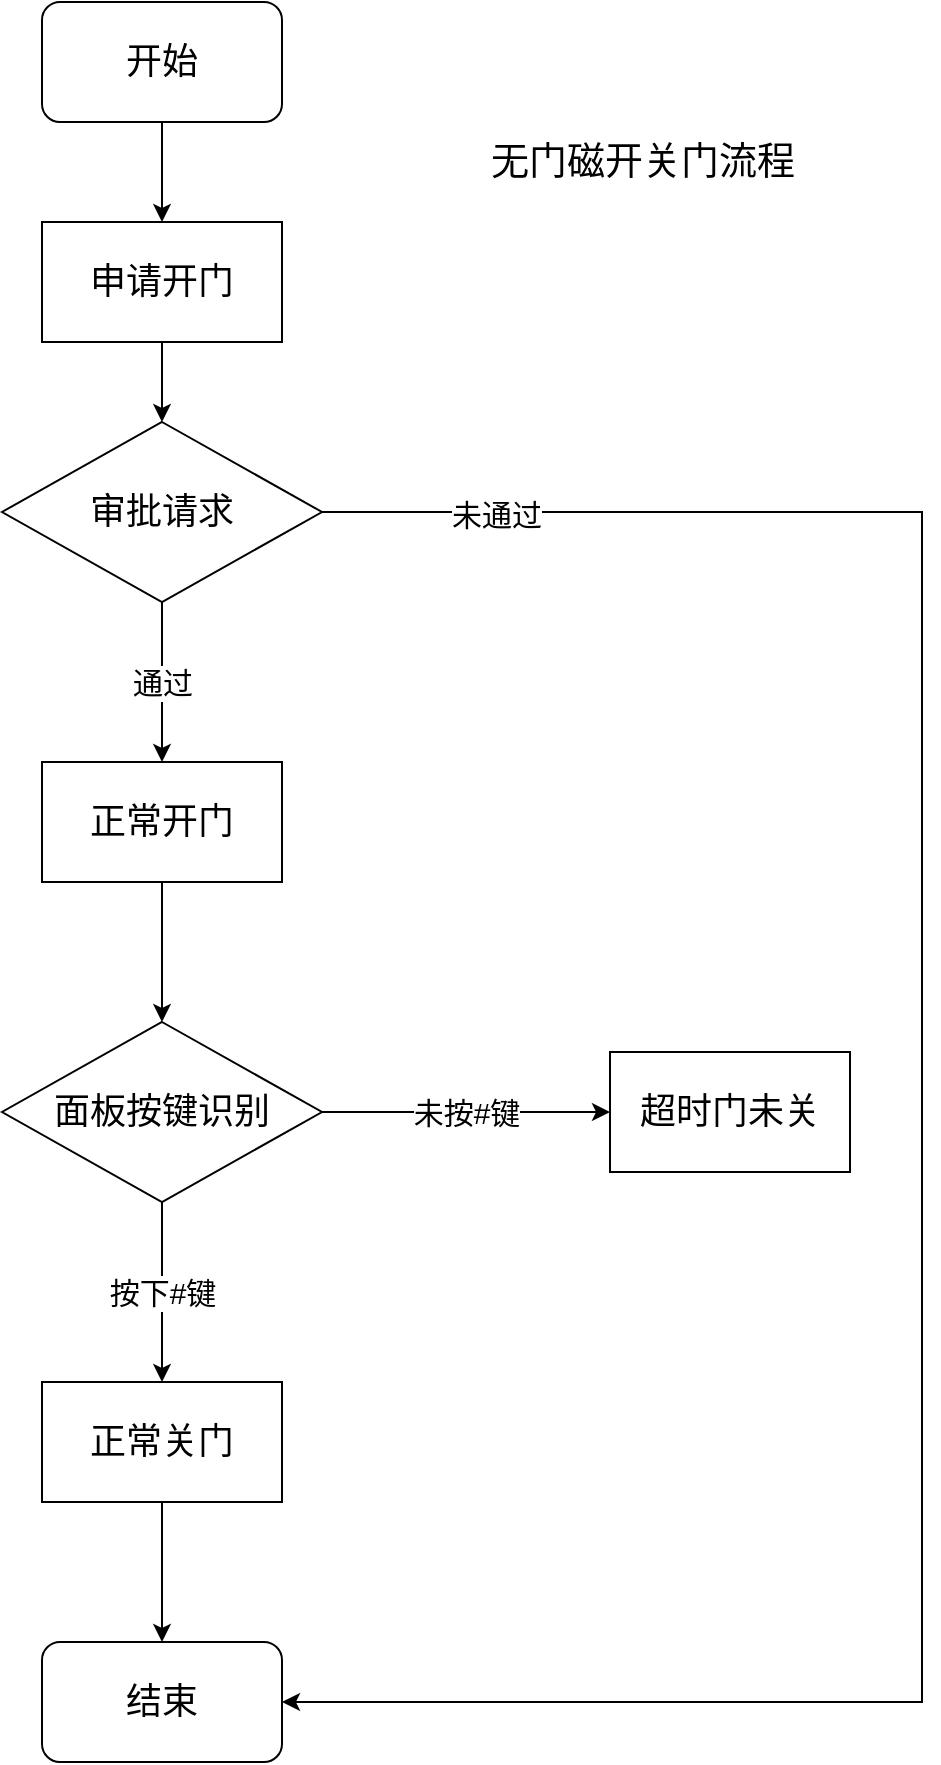 <mxfile version="21.3.2" type="github">
  <diagram name="第 1 页" id="izJ0LMEIjz0XsootpuC-">
    <mxGraphModel dx="954" dy="576" grid="1" gridSize="10" guides="1" tooltips="1" connect="1" arrows="1" fold="1" page="1" pageScale="1" pageWidth="827" pageHeight="1169" math="0" shadow="0">
      <root>
        <mxCell id="0" />
        <mxCell id="1" parent="0" />
        <mxCell id="JczZZoGLcIc2QyHTOoum-1" value="" style="edgeStyle=orthogonalEdgeStyle;rounded=0;orthogonalLoop=1;jettySize=auto;html=1;" edge="1" parent="1" source="JczZZoGLcIc2QyHTOoum-2" target="JczZZoGLcIc2QyHTOoum-8">
          <mxGeometry relative="1" as="geometry" />
        </mxCell>
        <mxCell id="JczZZoGLcIc2QyHTOoum-2" value="申请开门" style="rounded=0;whiteSpace=wrap;html=1;fontSize=18;" vertex="1" parent="1">
          <mxGeometry x="130" y="130" width="120" height="60" as="geometry" />
        </mxCell>
        <mxCell id="JczZZoGLcIc2QyHTOoum-3" value="" style="edgeStyle=orthogonalEdgeStyle;rounded=0;orthogonalLoop=1;jettySize=auto;html=1;" edge="1" parent="1" source="JczZZoGLcIc2QyHTOoum-4" target="JczZZoGLcIc2QyHTOoum-2">
          <mxGeometry relative="1" as="geometry" />
        </mxCell>
        <mxCell id="JczZZoGLcIc2QyHTOoum-4" value="开始" style="rounded=1;whiteSpace=wrap;html=1;fontSize=18;" vertex="1" parent="1">
          <mxGeometry x="130" y="20" width="120" height="60" as="geometry" />
        </mxCell>
        <mxCell id="JczZZoGLcIc2QyHTOoum-5" value="&lt;font style=&quot;font-size: 15px;&quot;&gt;通过&lt;/font&gt;" style="edgeStyle=orthogonalEdgeStyle;rounded=0;orthogonalLoop=1;jettySize=auto;html=1;entryX=0.5;entryY=0;entryDx=0;entryDy=0;" edge="1" parent="1" source="JczZZoGLcIc2QyHTOoum-8" target="JczZZoGLcIc2QyHTOoum-10">
          <mxGeometry relative="1" as="geometry">
            <mxPoint x="190" y="370" as="targetPoint" />
          </mxGeometry>
        </mxCell>
        <mxCell id="JczZZoGLcIc2QyHTOoum-6" style="edgeStyle=orthogonalEdgeStyle;rounded=0;orthogonalLoop=1;jettySize=auto;html=1;entryX=1;entryY=0.5;entryDx=0;entryDy=0;" edge="1" parent="1" source="JczZZoGLcIc2QyHTOoum-8" target="JczZZoGLcIc2QyHTOoum-20">
          <mxGeometry relative="1" as="geometry">
            <Array as="points">
              <mxPoint x="570" y="275" />
              <mxPoint x="570" y="870" />
            </Array>
          </mxGeometry>
        </mxCell>
        <mxCell id="JczZZoGLcIc2QyHTOoum-7" value="未通过" style="edgeLabel;html=1;align=center;verticalAlign=middle;resizable=0;points=[];fontSize=15;" vertex="1" connectable="0" parent="JczZZoGLcIc2QyHTOoum-6">
          <mxGeometry x="-0.858" y="-1" relative="1" as="geometry">
            <mxPoint as="offset" />
          </mxGeometry>
        </mxCell>
        <mxCell id="JczZZoGLcIc2QyHTOoum-8" value="审批请求" style="rhombus;whiteSpace=wrap;html=1;fontSize=18;" vertex="1" parent="1">
          <mxGeometry x="110" y="230" width="160" height="90" as="geometry" />
        </mxCell>
        <mxCell id="JczZZoGLcIc2QyHTOoum-9" value="" style="edgeStyle=orthogonalEdgeStyle;rounded=0;orthogonalLoop=1;jettySize=auto;html=1;" edge="1" parent="1" source="JczZZoGLcIc2QyHTOoum-10" target="JczZZoGLcIc2QyHTOoum-17">
          <mxGeometry relative="1" as="geometry" />
        </mxCell>
        <mxCell id="JczZZoGLcIc2QyHTOoum-10" value="正常开门" style="rounded=0;whiteSpace=wrap;html=1;fontSize=18;" vertex="1" parent="1">
          <mxGeometry x="130" y="400" width="120" height="60" as="geometry" />
        </mxCell>
        <mxCell id="JczZZoGLcIc2QyHTOoum-15" value="按下#键" style="edgeStyle=orthogonalEdgeStyle;rounded=0;orthogonalLoop=1;jettySize=auto;html=1;fontSize=15;" edge="1" parent="1" source="JczZZoGLcIc2QyHTOoum-17" target="JczZZoGLcIc2QyHTOoum-19">
          <mxGeometry relative="1" as="geometry" />
        </mxCell>
        <mxCell id="JczZZoGLcIc2QyHTOoum-16" value="未按#键" style="edgeStyle=orthogonalEdgeStyle;rounded=0;orthogonalLoop=1;jettySize=auto;html=1;fontSize=15;" edge="1" parent="1" source="JczZZoGLcIc2QyHTOoum-17" target="JczZZoGLcIc2QyHTOoum-21">
          <mxGeometry relative="1" as="geometry" />
        </mxCell>
        <mxCell id="JczZZoGLcIc2QyHTOoum-17" value="面板按键识别" style="rhombus;whiteSpace=wrap;html=1;fontSize=18;" vertex="1" parent="1">
          <mxGeometry x="110" y="530" width="160" height="90" as="geometry" />
        </mxCell>
        <mxCell id="JczZZoGLcIc2QyHTOoum-18" value="" style="edgeStyle=orthogonalEdgeStyle;rounded=0;orthogonalLoop=1;jettySize=auto;html=1;" edge="1" parent="1" source="JczZZoGLcIc2QyHTOoum-19" target="JczZZoGLcIc2QyHTOoum-20">
          <mxGeometry relative="1" as="geometry" />
        </mxCell>
        <mxCell id="JczZZoGLcIc2QyHTOoum-19" value="正常关门" style="rounded=0;whiteSpace=wrap;html=1;fontSize=18;" vertex="1" parent="1">
          <mxGeometry x="130" y="710" width="120" height="60" as="geometry" />
        </mxCell>
        <mxCell id="JczZZoGLcIc2QyHTOoum-20" value="结束" style="rounded=1;whiteSpace=wrap;html=1;fontSize=18;" vertex="1" parent="1">
          <mxGeometry x="130" y="840" width="120" height="60" as="geometry" />
        </mxCell>
        <mxCell id="JczZZoGLcIc2QyHTOoum-21" value="超时门未关" style="rounded=0;whiteSpace=wrap;html=1;fontSize=18;" vertex="1" parent="1">
          <mxGeometry x="414" y="545" width="120" height="60" as="geometry" />
        </mxCell>
        <mxCell id="JczZZoGLcIc2QyHTOoum-23" value="&lt;font style=&quot;font-size: 19px;&quot;&gt;无门磁开关门流程&lt;/font&gt;" style="text;html=1;align=center;verticalAlign=middle;resizable=0;points=[];autosize=1;strokeColor=none;fillColor=none;" vertex="1" parent="1">
          <mxGeometry x="340" y="80" width="180" height="40" as="geometry" />
        </mxCell>
      </root>
    </mxGraphModel>
  </diagram>
</mxfile>
